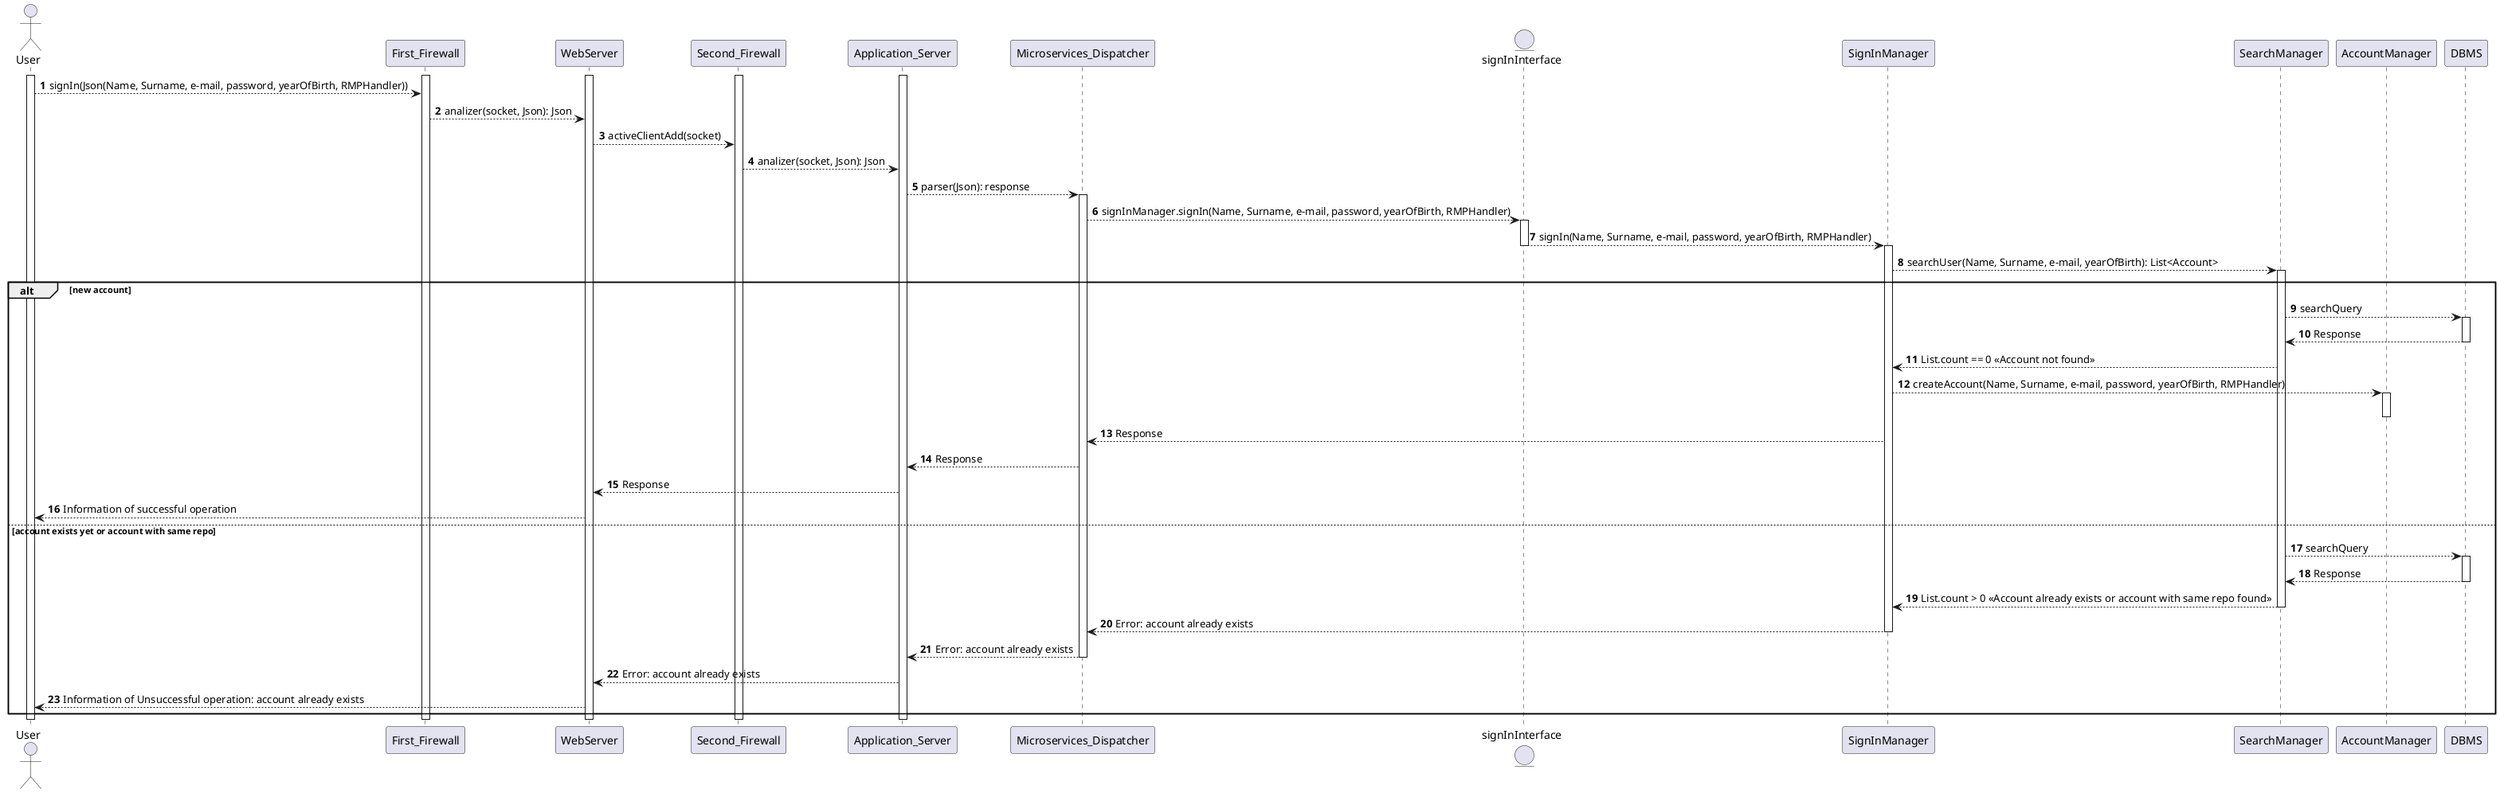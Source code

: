 @startuml

autonumber
actor User as U
participant First_Firewall as FF
participant WebServer as WS
participant Second_Firewall as SF
participant Application_Server as AS
participant Microservices_Dispatcher as MD
entity signInInterface as SII
participant SignInManager as SIM
participant SearchManager as SM
participant AccountManager as AM
participant DBMS as D

activate U
activate FF
activate WS
activate SF
activate AS
U-->FF: signIn(Json(Name, Surname, e-mail, password, yearOfBirth, RMPHandler))
FF-->WS: analizer(socket, Json): Json
WS-->SF: activeClientAdd(socket)
SF-->AS: analizer(socket, Json): Json
AS-->MD: parser(Json): response
activate MD
MD-->SII: signInManager.signIn(Name, Surname, e-mail, password, yearOfBirth, RMPHandler)
activate SII
SII-->SIM: signIn(Name, Surname, e-mail, password, yearOfBirth, RMPHandler)
deactivate SII
activate SIM
SIM-->SM: searchUser(Name, Surname, e-mail, yearOfBirth): List<Account>
activate SM
alt new account 
    SM-->D: searchQuery
    activate D
    D-->SM: Response
    deactivate D
    SM-->SIM: List.count == 0 <<Account not found>>
    SIM-->AM: createAccount(Name, Surname, e-mail, password, yearOfBirth, RMPHandler)
    activate AM
    deactivate AM
    SIM-->MD: Response
    MD-->AS: Response
    AS-->WS: Response
    WS-->U: Information of successful operation
else account exists yet or account with same repo
    SM-->D: searchQuery
    activate D
    D-->SM: Response
    deactivate D
    SM-->SIM: List.count > 0 <<Account already exists or account with same repo found>>
    deactivate SM
    SIM-->MD: Error: account already exists
    deactivate SIM
    MD-->AS: Error: account already exists
    deactivate MD
    AS-->WS: Error: account already exists
    WS-->U: Information of Unsuccessful operation: account already exists
end
deactivate U
deactivate FF
deactivate WS
deactivate SF
deactivate AS
@enduml